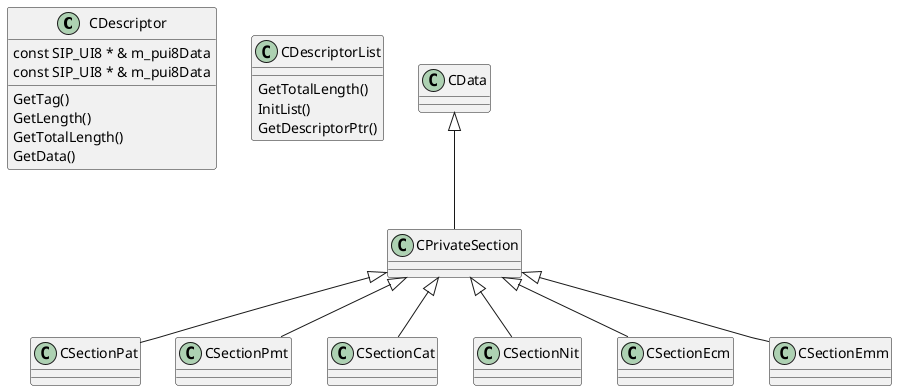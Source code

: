 @startuml

class CDescriptor
{
    const SIP_UI8 * & m_pui8Data
    const SIP_UI8 * & m_pui8Data
    GetTag()
    GetLength()
    GetTotalLength()
    GetData()
}

class CDescriptorList
{
    GetTotalLength()
    InitList()
    GetDescriptorPtr()
}

CData <|-- CPrivateSection


CPrivateSection <|-- CSectionPat
CPrivateSection <|-- CSectionPmt
CPrivateSection <|-- CSectionCat
CPrivateSection <|-- CSectionNit
CPrivateSection <|-- CSectionEcm
CPrivateSection <|-- CSectionEmm
@enduml